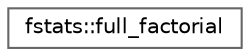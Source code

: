 digraph "Graphical Class Hierarchy"
{
 // LATEX_PDF_SIZE
  bgcolor="transparent";
  edge [fontname=Helvetica,fontsize=10,labelfontname=Helvetica,labelfontsize=10];
  node [fontname=Helvetica,fontsize=10,shape=box,height=0.2,width=0.4];
  rankdir="LR";
  Node0 [label="fstats::full_factorial",height=0.2,width=0.4,color="grey40", fillcolor="white", style="filled",URL="$interfacefstats_1_1full__factorial.html",tooltip="Computes a table with values scaled from 1 to N describing a full-factorial design."];
}
